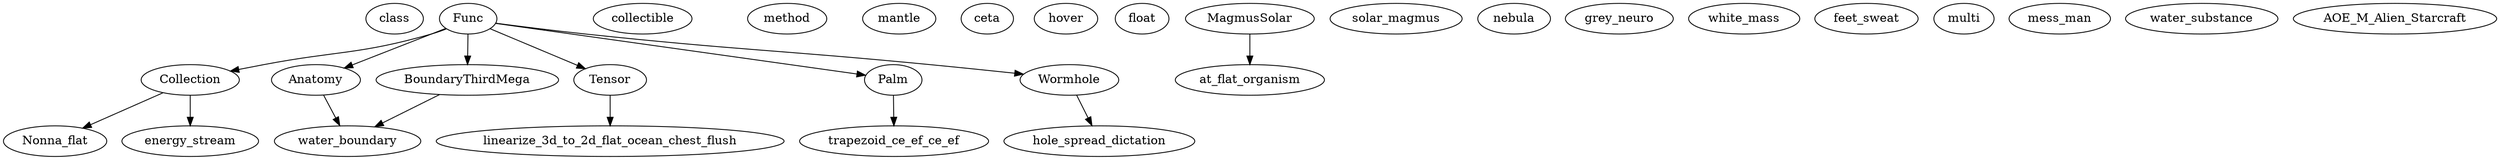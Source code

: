 digraph G {
    rankdir=TB;

    class Collection {
        collectible
    }

    class Func {
        method
        mantle
        ceta
        hover
        float
    }

    class MagmusSolar {
        solar_magmus
        nebula
        at_flat_organism
    }

    class Anatomy {
        grey_neuro
    }

    class Tensor {
        white_mass
    }

    class Palm {
        feet_sweat
    }

    class Wormhole {
        multi
    }

    class BoundaryThirdMega {
        mess_man
        water_substance
    }

    AOE_M_Alien_Starcraft [label="AOE_M_Alien_Starcraft"]

    Func -> Collection
    Func -> Anatomy
    Func -> Tensor
    Func -> Palm
    Func -> Wormhole
    Func -> BoundaryThirdMega

    Collection -> Nonna_flat
    Collection -> energy_stream

    MagmusSolar -> at_flat_organism

    Anatomy -> water_boundary

    Tensor -> linearize_3d_to_2d_flat_ocean_chest_flush

    Palm -> trapezoid_ce_ef_ce_ef

    Wormhole -> hole_spread_dictation

    BoundaryThirdMega -> water_boundary
}
